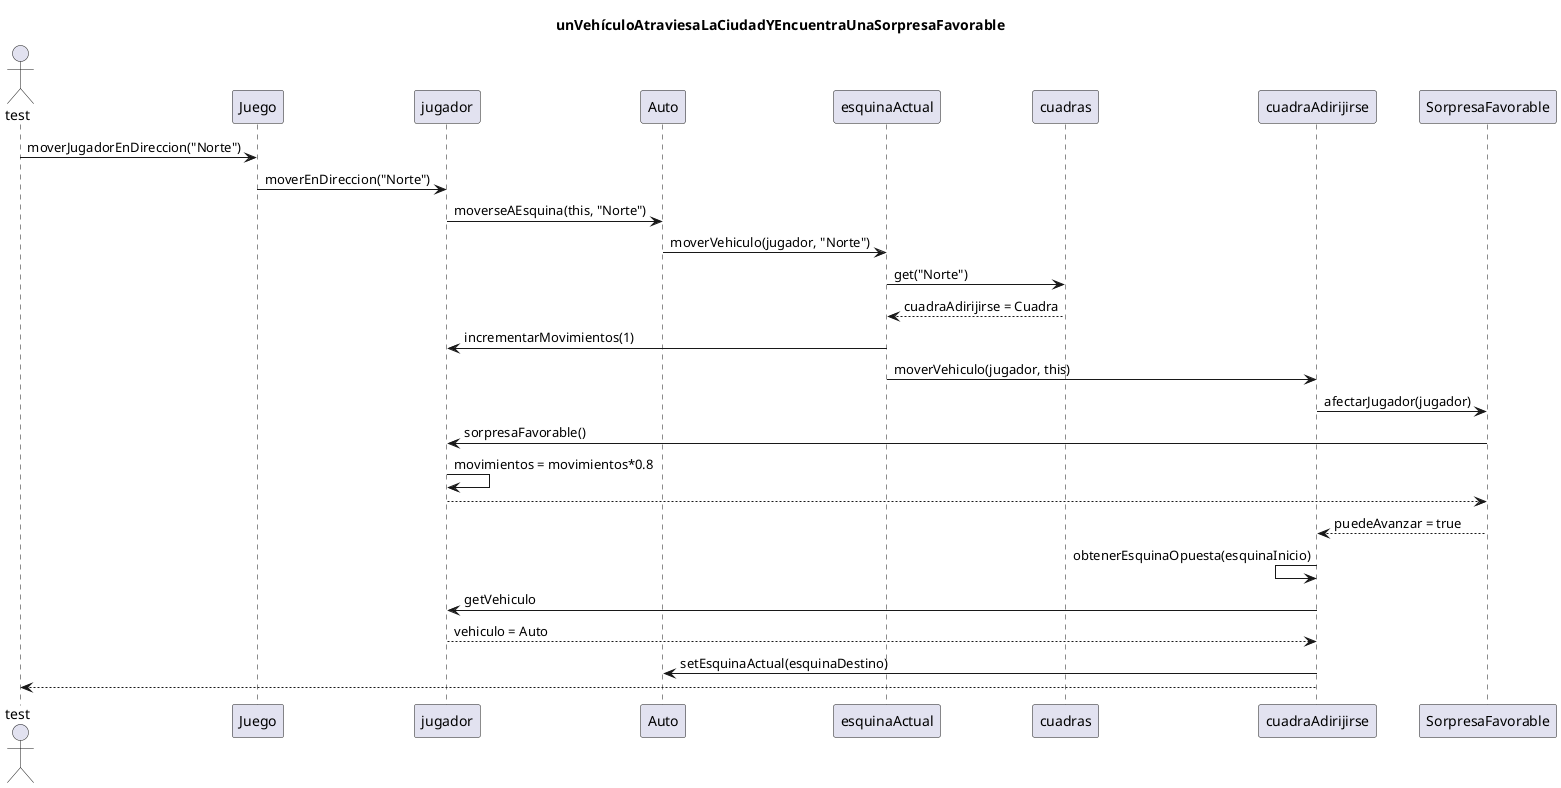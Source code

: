 @startuml

title: unVehículoAtraviesaLaCiudadYEncuentraUnaSorpresaFavorable


Actor test
test -> Juego : moverJugadorEnDireccion("Norte")
Juego -> jugador : moverEnDireccion("Norte")
jugador -> Auto : moverseAEsquina(this, "Norte")
Auto -> esquinaActual : moverVehiculo(jugador, "Norte")
esquinaActual -> cuadras : get("Norte")
esquinaActual <-- cuadras : cuadraAdirijirse = Cuadra
esquinaActual -> jugador : incrementarMovimientos(1)
esquinaActual -> cuadraAdirijirse : moverVehiculo(jugador, this)
cuadraAdirijirse -> SorpresaFavorable : afectarJugador(jugador)
SorpresaFavorable -> jugador : sorpresaFavorable()
jugador -> jugador : movimientos = movimientos*0.8
SorpresaFavorable <-- jugador
cuadraAdirijirse <-- SorpresaFavorable : puedeAvanzar = true
cuadraAdirijirse <- cuadraAdirijirse : obtenerEsquinaOpuesta(esquinaInicio)
cuadraAdirijirse -> jugador : getVehiculo
cuadraAdirijirse <-- jugador : vehiculo = Auto
cuadraAdirijirse -> Auto : setEsquinaActual(esquinaDestino)
test <-- cuadraAdirijirse

@enduml